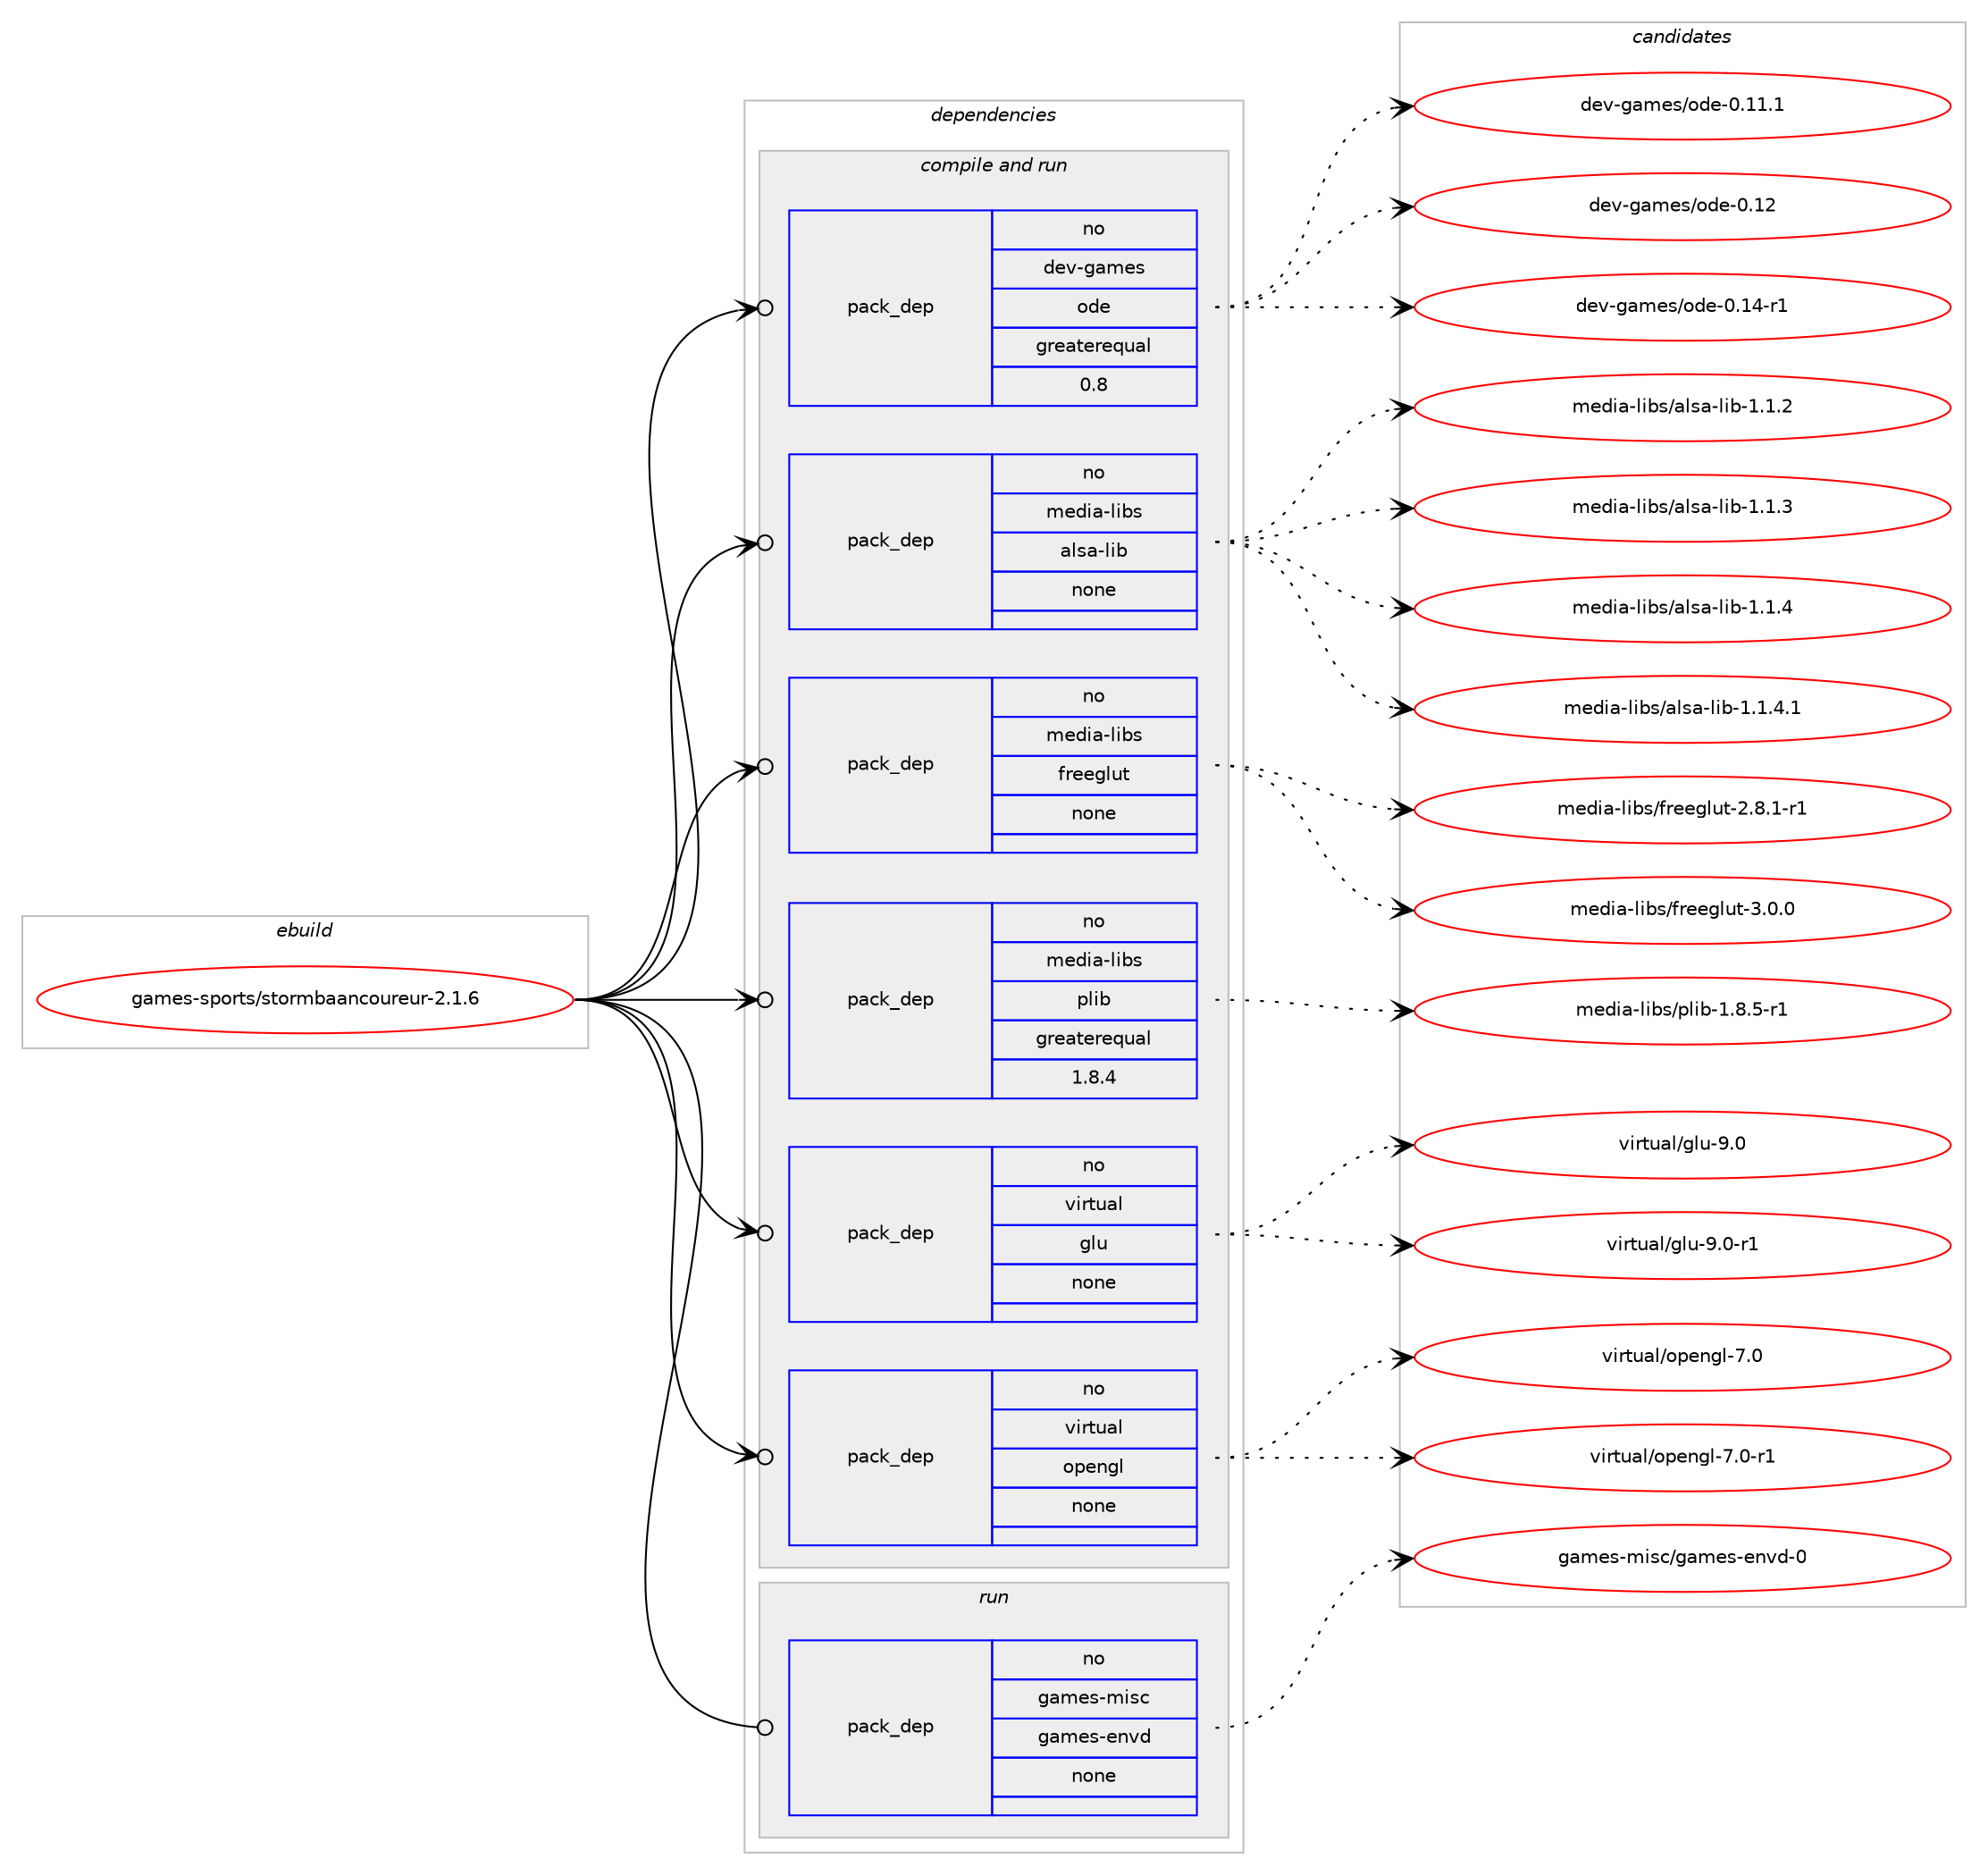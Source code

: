 digraph prolog {

# *************
# Graph options
# *************

newrank=true;
concentrate=true;
compound=true;
graph [rankdir=LR,fontname=Helvetica,fontsize=10,ranksep=1.5];#, ranksep=2.5, nodesep=0.2];
edge  [arrowhead=vee];
node  [fontname=Helvetica,fontsize=10];

# **********
# The ebuild
# **********

subgraph cluster_leftcol {
color=gray;
rank=same;
label=<<i>ebuild</i>>;
id [label="games-sports/stormbaancoureur-2.1.6", color=red, width=4, href="../games-sports/stormbaancoureur-2.1.6.svg"];
}

# ****************
# The dependencies
# ****************

subgraph cluster_midcol {
color=gray;
label=<<i>dependencies</i>>;
subgraph cluster_compile {
fillcolor="#eeeeee";
style=filled;
label=<<i>compile</i>>;
}
subgraph cluster_compileandrun {
fillcolor="#eeeeee";
style=filled;
label=<<i>compile and run</i>>;
subgraph pack217987 {
dependency303835 [label=<<TABLE BORDER="0" CELLBORDER="1" CELLSPACING="0" CELLPADDING="4" WIDTH="220"><TR><TD ROWSPAN="6" CELLPADDING="30">pack_dep</TD></TR><TR><TD WIDTH="110">no</TD></TR><TR><TD>dev-games</TD></TR><TR><TD>ode</TD></TR><TR><TD>greaterequal</TD></TR><TR><TD>0.8</TD></TR></TABLE>>, shape=none, color=blue];
}
id:e -> dependency303835:w [weight=20,style="solid",arrowhead="odotvee"];
subgraph pack217988 {
dependency303836 [label=<<TABLE BORDER="0" CELLBORDER="1" CELLSPACING="0" CELLPADDING="4" WIDTH="220"><TR><TD ROWSPAN="6" CELLPADDING="30">pack_dep</TD></TR><TR><TD WIDTH="110">no</TD></TR><TR><TD>media-libs</TD></TR><TR><TD>alsa-lib</TD></TR><TR><TD>none</TD></TR><TR><TD></TD></TR></TABLE>>, shape=none, color=blue];
}
id:e -> dependency303836:w [weight=20,style="solid",arrowhead="odotvee"];
subgraph pack217989 {
dependency303837 [label=<<TABLE BORDER="0" CELLBORDER="1" CELLSPACING="0" CELLPADDING="4" WIDTH="220"><TR><TD ROWSPAN="6" CELLPADDING="30">pack_dep</TD></TR><TR><TD WIDTH="110">no</TD></TR><TR><TD>media-libs</TD></TR><TR><TD>freeglut</TD></TR><TR><TD>none</TD></TR><TR><TD></TD></TR></TABLE>>, shape=none, color=blue];
}
id:e -> dependency303837:w [weight=20,style="solid",arrowhead="odotvee"];
subgraph pack217990 {
dependency303838 [label=<<TABLE BORDER="0" CELLBORDER="1" CELLSPACING="0" CELLPADDING="4" WIDTH="220"><TR><TD ROWSPAN="6" CELLPADDING="30">pack_dep</TD></TR><TR><TD WIDTH="110">no</TD></TR><TR><TD>media-libs</TD></TR><TR><TD>plib</TD></TR><TR><TD>greaterequal</TD></TR><TR><TD>1.8.4</TD></TR></TABLE>>, shape=none, color=blue];
}
id:e -> dependency303838:w [weight=20,style="solid",arrowhead="odotvee"];
subgraph pack217991 {
dependency303839 [label=<<TABLE BORDER="0" CELLBORDER="1" CELLSPACING="0" CELLPADDING="4" WIDTH="220"><TR><TD ROWSPAN="6" CELLPADDING="30">pack_dep</TD></TR><TR><TD WIDTH="110">no</TD></TR><TR><TD>virtual</TD></TR><TR><TD>glu</TD></TR><TR><TD>none</TD></TR><TR><TD></TD></TR></TABLE>>, shape=none, color=blue];
}
id:e -> dependency303839:w [weight=20,style="solid",arrowhead="odotvee"];
subgraph pack217992 {
dependency303840 [label=<<TABLE BORDER="0" CELLBORDER="1" CELLSPACING="0" CELLPADDING="4" WIDTH="220"><TR><TD ROWSPAN="6" CELLPADDING="30">pack_dep</TD></TR><TR><TD WIDTH="110">no</TD></TR><TR><TD>virtual</TD></TR><TR><TD>opengl</TD></TR><TR><TD>none</TD></TR><TR><TD></TD></TR></TABLE>>, shape=none, color=blue];
}
id:e -> dependency303840:w [weight=20,style="solid",arrowhead="odotvee"];
}
subgraph cluster_run {
fillcolor="#eeeeee";
style=filled;
label=<<i>run</i>>;
subgraph pack217993 {
dependency303841 [label=<<TABLE BORDER="0" CELLBORDER="1" CELLSPACING="0" CELLPADDING="4" WIDTH="220"><TR><TD ROWSPAN="6" CELLPADDING="30">pack_dep</TD></TR><TR><TD WIDTH="110">no</TD></TR><TR><TD>games-misc</TD></TR><TR><TD>games-envd</TD></TR><TR><TD>none</TD></TR><TR><TD></TD></TR></TABLE>>, shape=none, color=blue];
}
id:e -> dependency303841:w [weight=20,style="solid",arrowhead="odot"];
}
}

# **************
# The candidates
# **************

subgraph cluster_choices {
rank=same;
color=gray;
label=<<i>candidates</i>>;

subgraph choice217987 {
color=black;
nodesep=1;
choice10010111845103971091011154711110010145484649494649 [label="dev-games/ode-0.11.1", color=red, width=4,href="../dev-games/ode-0.11.1.svg"];
choice1001011184510397109101115471111001014548464950 [label="dev-games/ode-0.12", color=red, width=4,href="../dev-games/ode-0.12.svg"];
choice10010111845103971091011154711110010145484649524511449 [label="dev-games/ode-0.14-r1", color=red, width=4,href="../dev-games/ode-0.14-r1.svg"];
dependency303835:e -> choice10010111845103971091011154711110010145484649494649:w [style=dotted,weight="100"];
dependency303835:e -> choice1001011184510397109101115471111001014548464950:w [style=dotted,weight="100"];
dependency303835:e -> choice10010111845103971091011154711110010145484649524511449:w [style=dotted,weight="100"];
}
subgraph choice217988 {
color=black;
nodesep=1;
choice1091011001059745108105981154797108115974510810598454946494650 [label="media-libs/alsa-lib-1.1.2", color=red, width=4,href="../media-libs/alsa-lib-1.1.2.svg"];
choice1091011001059745108105981154797108115974510810598454946494651 [label="media-libs/alsa-lib-1.1.3", color=red, width=4,href="../media-libs/alsa-lib-1.1.3.svg"];
choice1091011001059745108105981154797108115974510810598454946494652 [label="media-libs/alsa-lib-1.1.4", color=red, width=4,href="../media-libs/alsa-lib-1.1.4.svg"];
choice10910110010597451081059811547971081159745108105984549464946524649 [label="media-libs/alsa-lib-1.1.4.1", color=red, width=4,href="../media-libs/alsa-lib-1.1.4.1.svg"];
dependency303836:e -> choice1091011001059745108105981154797108115974510810598454946494650:w [style=dotted,weight="100"];
dependency303836:e -> choice1091011001059745108105981154797108115974510810598454946494651:w [style=dotted,weight="100"];
dependency303836:e -> choice1091011001059745108105981154797108115974510810598454946494652:w [style=dotted,weight="100"];
dependency303836:e -> choice10910110010597451081059811547971081159745108105984549464946524649:w [style=dotted,weight="100"];
}
subgraph choice217989 {
color=black;
nodesep=1;
choice109101100105974510810598115471021141011011031081171164550465646494511449 [label="media-libs/freeglut-2.8.1-r1", color=red, width=4,href="../media-libs/freeglut-2.8.1-r1.svg"];
choice10910110010597451081059811547102114101101103108117116455146484648 [label="media-libs/freeglut-3.0.0", color=red, width=4,href="../media-libs/freeglut-3.0.0.svg"];
dependency303837:e -> choice109101100105974510810598115471021141011011031081171164550465646494511449:w [style=dotted,weight="100"];
dependency303837:e -> choice10910110010597451081059811547102114101101103108117116455146484648:w [style=dotted,weight="100"];
}
subgraph choice217990 {
color=black;
nodesep=1;
choice10910110010597451081059811547112108105984549465646534511449 [label="media-libs/plib-1.8.5-r1", color=red, width=4,href="../media-libs/plib-1.8.5-r1.svg"];
dependency303838:e -> choice10910110010597451081059811547112108105984549465646534511449:w [style=dotted,weight="100"];
}
subgraph choice217991 {
color=black;
nodesep=1;
choice118105114116117971084710310811745574648 [label="virtual/glu-9.0", color=red, width=4,href="../virtual/glu-9.0.svg"];
choice1181051141161179710847103108117455746484511449 [label="virtual/glu-9.0-r1", color=red, width=4,href="../virtual/glu-9.0-r1.svg"];
dependency303839:e -> choice118105114116117971084710310811745574648:w [style=dotted,weight="100"];
dependency303839:e -> choice1181051141161179710847103108117455746484511449:w [style=dotted,weight="100"];
}
subgraph choice217992 {
color=black;
nodesep=1;
choice118105114116117971084711111210111010310845554648 [label="virtual/opengl-7.0", color=red, width=4,href="../virtual/opengl-7.0.svg"];
choice1181051141161179710847111112101110103108455546484511449 [label="virtual/opengl-7.0-r1", color=red, width=4,href="../virtual/opengl-7.0-r1.svg"];
dependency303840:e -> choice118105114116117971084711111210111010310845554648:w [style=dotted,weight="100"];
dependency303840:e -> choice1181051141161179710847111112101110103108455546484511449:w [style=dotted,weight="100"];
}
subgraph choice217993 {
color=black;
nodesep=1;
choice1039710910111545109105115994710397109101115451011101181004548 [label="games-misc/games-envd-0", color=red, width=4,href="../games-misc/games-envd-0.svg"];
dependency303841:e -> choice1039710910111545109105115994710397109101115451011101181004548:w [style=dotted,weight="100"];
}
}

}
